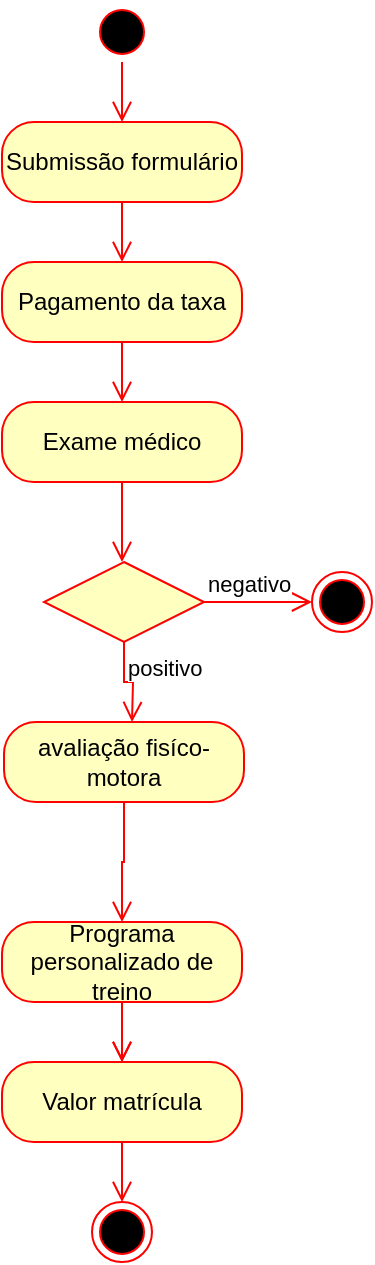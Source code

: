 <mxfile version="23.0.2" type="device" pages="3">
  <diagram name="ex1" id="b-XkX5qP2fZ_xCLN-yhR">
    <mxGraphModel dx="834" dy="1676" grid="1" gridSize="10" guides="1" tooltips="1" connect="1" arrows="1" fold="1" page="1" pageScale="1" pageWidth="827" pageHeight="1169" math="0" shadow="0">
      <root>
        <mxCell id="0" />
        <mxCell id="1" parent="0" />
        <mxCell id="CM93kpVTs5e6VY5oIbFe-1" value="" style="ellipse;html=1;shape=startState;fillColor=#000000;strokeColor=#ff0000;" vertex="1" parent="1">
          <mxGeometry x="220" y="90" width="30" height="30" as="geometry" />
        </mxCell>
        <mxCell id="CM93kpVTs5e6VY5oIbFe-2" value="" style="edgeStyle=orthogonalEdgeStyle;html=1;verticalAlign=bottom;endArrow=open;endSize=8;strokeColor=#ff0000;rounded=0;" edge="1" source="CM93kpVTs5e6VY5oIbFe-1" parent="1">
          <mxGeometry relative="1" as="geometry">
            <mxPoint x="235" y="150" as="targetPoint" />
          </mxGeometry>
        </mxCell>
        <mxCell id="CM93kpVTs5e6VY5oIbFe-3" value="Submissão formulário" style="rounded=1;whiteSpace=wrap;html=1;arcSize=40;fontColor=#000000;fillColor=#ffffc0;strokeColor=#ff0000;" vertex="1" parent="1">
          <mxGeometry x="175" y="150" width="120" height="40" as="geometry" />
        </mxCell>
        <mxCell id="CM93kpVTs5e6VY5oIbFe-4" value="" style="edgeStyle=orthogonalEdgeStyle;html=1;verticalAlign=bottom;endArrow=open;endSize=8;strokeColor=#ff0000;rounded=0;" edge="1" source="CM93kpVTs5e6VY5oIbFe-5" parent="1">
          <mxGeometry relative="1" as="geometry">
            <mxPoint x="235" y="250" as="targetPoint" />
          </mxGeometry>
        </mxCell>
        <mxCell id="CM93kpVTs5e6VY5oIbFe-6" value="" style="edgeStyle=orthogonalEdgeStyle;html=1;verticalAlign=bottom;endArrow=open;endSize=8;strokeColor=#ff0000;rounded=0;entryX=0.5;entryY=0;entryDx=0;entryDy=0;" edge="1" source="CM93kpVTs5e6VY5oIbFe-5" parent="1" target="CM93kpVTs5e6VY5oIbFe-7">
          <mxGeometry relative="1" as="geometry">
            <mxPoint x="235" y="350" as="targetPoint" />
          </mxGeometry>
        </mxCell>
        <mxCell id="CM93kpVTs5e6VY5oIbFe-7" value="Exame médico" style="rounded=1;whiteSpace=wrap;html=1;arcSize=40;fontColor=#000000;fillColor=#ffffc0;strokeColor=#ff0000;" vertex="1" parent="1">
          <mxGeometry x="175" y="290" width="120" height="40" as="geometry" />
        </mxCell>
        <mxCell id="CM93kpVTs5e6VY5oIbFe-17" value="" style="edgeStyle=orthogonalEdgeStyle;html=1;verticalAlign=bottom;endArrow=open;endSize=8;strokeColor=#ff0000;rounded=0;" edge="1" source="CM93kpVTs5e6VY5oIbFe-20" parent="1">
          <mxGeometry relative="1" as="geometry">
            <mxPoint x="235" y="650" as="targetPoint" />
          </mxGeometry>
        </mxCell>
        <mxCell id="CM93kpVTs5e6VY5oIbFe-19" value="" style="edgeStyle=orthogonalEdgeStyle;html=1;verticalAlign=bottom;endArrow=open;endSize=8;strokeColor=#ff0000;rounded=0;entryX=0.5;entryY=0;entryDx=0;entryDy=0;" edge="1" source="CM93kpVTs5e6VY5oIbFe-18" parent="1" target="CM93kpVTs5e6VY5oIbFe-20">
          <mxGeometry relative="1" as="geometry">
            <mxPoint x="235" y="740" as="targetPoint" />
          </mxGeometry>
        </mxCell>
        <mxCell id="CM93kpVTs5e6VY5oIbFe-23" value="" style="edgeStyle=orthogonalEdgeStyle;html=1;verticalAlign=bottom;endArrow=open;endSize=8;strokeColor=#ff0000;rounded=0;" edge="1" parent="1" source="CM93kpVTs5e6VY5oIbFe-3" target="CM93kpVTs5e6VY5oIbFe-5">
          <mxGeometry relative="1" as="geometry">
            <mxPoint x="235" y="250" as="targetPoint" />
            <mxPoint x="235" y="190" as="sourcePoint" />
          </mxGeometry>
        </mxCell>
        <mxCell id="CM93kpVTs5e6VY5oIbFe-5" value="Pagamento da taxa" style="rounded=1;whiteSpace=wrap;html=1;arcSize=40;fontColor=#000000;fillColor=#ffffc0;strokeColor=#ff0000;" vertex="1" parent="1">
          <mxGeometry x="175" y="220" width="120" height="40" as="geometry" />
        </mxCell>
        <mxCell id="CM93kpVTs5e6VY5oIbFe-24" value="" style="edgeStyle=orthogonalEdgeStyle;html=1;verticalAlign=bottom;endArrow=open;endSize=8;strokeColor=#ff0000;rounded=0;" edge="1" parent="1" source="CM93kpVTs5e6VY5oIbFe-7">
          <mxGeometry relative="1" as="geometry">
            <mxPoint x="235" y="370" as="targetPoint" />
            <mxPoint x="235" y="330" as="sourcePoint" />
          </mxGeometry>
        </mxCell>
        <mxCell id="CM93kpVTs5e6VY5oIbFe-16" value="avaliação fisíco-motora" style="rounded=1;whiteSpace=wrap;html=1;arcSize=40;fontColor=#000000;fillColor=#ffffc0;strokeColor=#ff0000;" vertex="1" parent="1">
          <mxGeometry x="176" y="450" width="120" height="40" as="geometry" />
        </mxCell>
        <mxCell id="CM93kpVTs5e6VY5oIbFe-26" value="" style="edgeStyle=orthogonalEdgeStyle;html=1;verticalAlign=bottom;endArrow=open;endSize=8;strokeColor=#ff0000;rounded=0;" edge="1" parent="1" source="CM93kpVTs5e6VY5oIbFe-16" target="CM93kpVTs5e6VY5oIbFe-18">
          <mxGeometry relative="1" as="geometry">
            <mxPoint x="235" y="650" as="targetPoint" />
            <mxPoint x="236" y="490" as="sourcePoint" />
          </mxGeometry>
        </mxCell>
        <mxCell id="CM93kpVTs5e6VY5oIbFe-18" value="Programa personalizado de treino" style="rounded=1;whiteSpace=wrap;html=1;arcSize=40;fontColor=#000000;fillColor=#ffffc0;strokeColor=#ff0000;" vertex="1" parent="1">
          <mxGeometry x="175" y="550" width="120" height="40" as="geometry" />
        </mxCell>
        <mxCell id="CM93kpVTs5e6VY5oIbFe-28" value="" style="edgeStyle=orthogonalEdgeStyle;html=1;verticalAlign=bottom;endArrow=open;endSize=8;strokeColor=#ff0000;rounded=0;" edge="1" parent="1" source="CM93kpVTs5e6VY5oIbFe-20" target="CM93kpVTs5e6VY5oIbFe-22">
          <mxGeometry relative="1" as="geometry">
            <mxPoint x="236" y="840" as="targetPoint" />
            <mxPoint x="235" y="690" as="sourcePoint" />
          </mxGeometry>
        </mxCell>
        <mxCell id="CM93kpVTs5e6VY5oIbFe-22" value="" style="ellipse;html=1;shape=endState;fillColor=#000000;strokeColor=#ff0000;" vertex="1" parent="1">
          <mxGeometry x="220" y="690" width="30" height="30" as="geometry" />
        </mxCell>
        <mxCell id="CM93kpVTs5e6VY5oIbFe-12" value="" style="ellipse;html=1;shape=endState;fillColor=#000000;strokeColor=#ff0000;" vertex="1" parent="1">
          <mxGeometry x="330" y="375" width="30" height="30" as="geometry" />
        </mxCell>
        <mxCell id="CM93kpVTs5e6VY5oIbFe-30" value="" style="edgeStyle=orthogonalEdgeStyle;html=1;verticalAlign=bottom;endArrow=open;endSize=8;strokeColor=#ff0000;rounded=0;" edge="1" parent="1" source="CM93kpVTs5e6VY5oIbFe-18" target="CM93kpVTs5e6VY5oIbFe-20">
          <mxGeometry relative="1" as="geometry">
            <mxPoint x="235" y="650" as="targetPoint" />
            <mxPoint x="235" y="590" as="sourcePoint" />
          </mxGeometry>
        </mxCell>
        <mxCell id="CM93kpVTs5e6VY5oIbFe-20" value="Valor matrícula" style="rounded=1;whiteSpace=wrap;html=1;arcSize=40;fontColor=#000000;fillColor=#ffffc0;strokeColor=#ff0000;" vertex="1" parent="1">
          <mxGeometry x="175" y="620" width="120" height="40" as="geometry" />
        </mxCell>
        <mxCell id="zmEaGUUcTGZCiLy6iSV4-1" value="" style="rhombus;whiteSpace=wrap;html=1;fontColor=#000000;fillColor=#ffffc0;strokeColor=#ff0000;" vertex="1" parent="1">
          <mxGeometry x="196" y="370" width="80" height="40" as="geometry" />
        </mxCell>
        <mxCell id="zmEaGUUcTGZCiLy6iSV4-2" value="negativo" style="edgeStyle=orthogonalEdgeStyle;html=1;align=left;verticalAlign=bottom;endArrow=open;endSize=8;strokeColor=#ff0000;rounded=0;entryX=0;entryY=0.5;entryDx=0;entryDy=0;" edge="1" source="zmEaGUUcTGZCiLy6iSV4-1" parent="1" target="CM93kpVTs5e6VY5oIbFe-12">
          <mxGeometry x="-1" relative="1" as="geometry">
            <mxPoint x="380" y="380" as="targetPoint" />
          </mxGeometry>
        </mxCell>
        <mxCell id="zmEaGUUcTGZCiLy6iSV4-3" value="positivo" style="edgeStyle=orthogonalEdgeStyle;html=1;align=left;verticalAlign=top;endArrow=open;endSize=8;strokeColor=#ff0000;rounded=0;" edge="1" source="zmEaGUUcTGZCiLy6iSV4-1" parent="1">
          <mxGeometry x="-1" relative="1" as="geometry">
            <mxPoint x="240" y="450" as="targetPoint" />
          </mxGeometry>
        </mxCell>
      </root>
    </mxGraphModel>
  </diagram>
  <diagram id="PKM4-gCJfJqe54goO1Hq" name="ex2">
    <mxGraphModel dx="834" dy="1676" grid="1" gridSize="10" guides="1" tooltips="1" connect="1" arrows="1" fold="1" page="1" pageScale="1" pageWidth="827" pageHeight="1169" math="0" shadow="0">
      <root>
        <mxCell id="0" />
        <mxCell id="1" parent="0" />
        <mxCell id="3tjGS0jUh6fOTT5Fylfo-1" value="" style="ellipse;html=1;shape=startState;fillColor=#000000;strokeColor=#ff0000;" vertex="1" parent="1">
          <mxGeometry x="290" y="70" width="30" height="30" as="geometry" />
        </mxCell>
        <mxCell id="3tjGS0jUh6fOTT5Fylfo-2" value="" style="edgeStyle=orthogonalEdgeStyle;html=1;verticalAlign=bottom;endArrow=open;endSize=8;strokeColor=#ff0000;rounded=0;" edge="1" source="3tjGS0jUh6fOTT5Fylfo-1" parent="1">
          <mxGeometry relative="1" as="geometry">
            <mxPoint x="305" y="140" as="targetPoint" />
          </mxGeometry>
        </mxCell>
        <mxCell id="3tjGS0jUh6fOTT5Fylfo-3" value="Deteta a presença do veículo" style="rounded=1;whiteSpace=wrap;html=1;arcSize=40;fontColor=#000000;fillColor=#ffffc0;strokeColor=#ff0000;" vertex="1" parent="1">
          <mxGeometry x="245" y="140" width="120" height="40" as="geometry" />
        </mxCell>
        <mxCell id="3tjGS0jUh6fOTT5Fylfo-4" value="" style="edgeStyle=orthogonalEdgeStyle;html=1;verticalAlign=bottom;endArrow=open;endSize=8;strokeColor=#ff0000;rounded=0;" edge="1" source="3tjGS0jUh6fOTT5Fylfo-3" parent="1">
          <mxGeometry relative="1" as="geometry">
            <mxPoint x="305" y="220" as="targetPoint" />
          </mxGeometry>
        </mxCell>
        <mxCell id="3tjGS0jUh6fOTT5Fylfo-5" value="" style="rhombus;whiteSpace=wrap;html=1;fontColor=#000000;fillColor=#ffffc0;strokeColor=#ff0000;" vertex="1" parent="1">
          <mxGeometry x="265" y="220" width="80" height="40" as="geometry" />
        </mxCell>
        <mxCell id="3tjGS0jUh6fOTT5Fylfo-6" value="cheio" style="edgeStyle=orthogonalEdgeStyle;html=1;align=left;verticalAlign=bottom;endArrow=open;endSize=8;strokeColor=#ff0000;rounded=0;" edge="1" source="3tjGS0jUh6fOTT5Fylfo-5" parent="1">
          <mxGeometry x="-1" relative="1" as="geometry">
            <mxPoint x="420" y="240" as="targetPoint" />
          </mxGeometry>
        </mxCell>
        <mxCell id="3tjGS0jUh6fOTT5Fylfo-7" value="vago" style="edgeStyle=orthogonalEdgeStyle;html=1;align=left;verticalAlign=top;endArrow=open;endSize=8;strokeColor=#ff0000;rounded=0;" edge="1" source="3tjGS0jUh6fOTT5Fylfo-5" parent="1">
          <mxGeometry x="-1" relative="1" as="geometry">
            <mxPoint x="305" y="320" as="targetPoint" />
          </mxGeometry>
        </mxCell>
        <mxCell id="3tjGS0jUh6fOTT5Fylfo-8" value="Informa que está esgotada" style="rounded=1;whiteSpace=wrap;html=1;arcSize=40;fontColor=#000000;fillColor=#ffffc0;strokeColor=#ff0000;" vertex="1" parent="1">
          <mxGeometry x="420" y="220" width="120" height="40" as="geometry" />
        </mxCell>
        <mxCell id="3tjGS0jUh6fOTT5Fylfo-9" value="" style="edgeStyle=orthogonalEdgeStyle;html=1;verticalAlign=bottom;endArrow=open;endSize=8;strokeColor=#ff0000;rounded=0;" edge="1" source="3tjGS0jUh6fOTT5Fylfo-8" parent="1">
          <mxGeometry relative="1" as="geometry">
            <mxPoint x="480" y="320" as="targetPoint" />
          </mxGeometry>
        </mxCell>
        <mxCell id="3tjGS0jUh6fOTT5Fylfo-10" value="" style="ellipse;html=1;shape=endState;fillColor=#000000;strokeColor=#ff0000;" vertex="1" parent="1">
          <mxGeometry x="465" y="320" width="30" height="30" as="geometry" />
        </mxCell>
        <mxCell id="3tjGS0jUh6fOTT5Fylfo-11" value="Identifica a matrícula do veículo" style="rounded=1;whiteSpace=wrap;html=1;arcSize=40;fontColor=#000000;fillColor=#ffffc0;strokeColor=#ff0000;" vertex="1" parent="1">
          <mxGeometry x="245" y="320" width="120" height="40" as="geometry" />
        </mxCell>
        <mxCell id="3tjGS0jUh6fOTT5Fylfo-12" value="" style="edgeStyle=orthogonalEdgeStyle;html=1;verticalAlign=bottom;endArrow=open;endSize=8;strokeColor=#ff0000;rounded=0;" edge="1" source="3tjGS0jUh6fOTT5Fylfo-11" parent="1">
          <mxGeometry relative="1" as="geometry">
            <mxPoint x="305" y="400" as="targetPoint" />
          </mxGeometry>
        </mxCell>
        <mxCell id="3tjGS0jUh6fOTT5Fylfo-39" value="" style="edgeStyle=orthogonalEdgeStyle;rounded=0;orthogonalLoop=1;jettySize=auto;html=1;strokeColor=#CC0000;" edge="1" parent="1" source="3tjGS0jUh6fOTT5Fylfo-13" target="3tjGS0jUh6fOTT5Fylfo-15">
          <mxGeometry relative="1" as="geometry" />
        </mxCell>
        <mxCell id="3tjGS0jUh6fOTT5Fylfo-13" value="Regista a entrada" style="rounded=1;whiteSpace=wrap;html=1;arcSize=40;fontColor=#000000;fillColor=#ffffc0;strokeColor=#ff0000;" vertex="1" parent="1">
          <mxGeometry x="245" y="400" width="120" height="40" as="geometry" />
        </mxCell>
        <mxCell id="3tjGS0jUh6fOTT5Fylfo-22" style="edgeStyle=orthogonalEdgeStyle;rounded=0;orthogonalLoop=1;jettySize=auto;html=1;strokeColor=#CC0000;" edge="1" parent="1" source="3tjGS0jUh6fOTT5Fylfo-15" target="3tjGS0jUh6fOTT5Fylfo-17">
          <mxGeometry relative="1" as="geometry" />
        </mxCell>
        <mxCell id="3tjGS0jUh6fOTT5Fylfo-15" value="Emite o bilhete" style="rounded=1;whiteSpace=wrap;html=1;arcSize=40;fontColor=#000000;fillColor=#ffffc0;strokeColor=#ff0000;" vertex="1" parent="1">
          <mxGeometry x="245" y="470" width="120" height="40" as="geometry" />
        </mxCell>
        <mxCell id="3tjGS0jUh6fOTT5Fylfo-23" style="edgeStyle=orthogonalEdgeStyle;rounded=0;orthogonalLoop=1;jettySize=auto;html=1;strokeColor=#CC0000;" edge="1" parent="1" source="3tjGS0jUh6fOTT5Fylfo-17">
          <mxGeometry relative="1" as="geometry">
            <mxPoint x="310" y="580" as="targetPoint" />
            <Array as="points">
              <mxPoint x="120" y="540" />
              <mxPoint x="311" y="540" />
            </Array>
          </mxGeometry>
        </mxCell>
        <mxCell id="3tjGS0jUh6fOTT5Fylfo-17" value="Retira o bilhete" style="rounded=1;whiteSpace=wrap;html=1;arcSize=40;fontColor=#000000;fillColor=#ffffc0;strokeColor=#ff0000;" vertex="1" parent="1">
          <mxGeometry x="60" y="470" width="120" height="40" as="geometry" />
        </mxCell>
        <mxCell id="3tjGS0jUh6fOTT5Fylfo-20" value="" style="endArrow=none;html=1;rounded=0;" edge="1" parent="1">
          <mxGeometry width="50" height="50" relative="1" as="geometry">
            <mxPoint x="210" y="700" as="sourcePoint" />
            <mxPoint x="210" y="80" as="targetPoint" />
          </mxGeometry>
        </mxCell>
        <mxCell id="3tjGS0jUh6fOTT5Fylfo-21" value="Condutor" style="text;html=1;strokeColor=none;fillColor=none;align=center;verticalAlign=middle;whiteSpace=wrap;rounded=0;" vertex="1" parent="1">
          <mxGeometry x="90" y="50" width="60" height="30" as="geometry" />
        </mxCell>
        <mxCell id="3tjGS0jUh6fOTT5Fylfo-24" value="Abre a cancela" style="rounded=1;whiteSpace=wrap;html=1;arcSize=40;fontColor=#000000;fillColor=#ffffc0;strokeColor=#ff0000;" vertex="1" parent="1">
          <mxGeometry x="250" y="580" width="120" height="40" as="geometry" />
        </mxCell>
        <mxCell id="3tjGS0jUh6fOTT5Fylfo-25" value="" style="edgeStyle=orthogonalEdgeStyle;html=1;verticalAlign=bottom;endArrow=open;endSize=8;strokeColor=#ff0000;rounded=0;" edge="1" source="3tjGS0jUh6fOTT5Fylfo-24" parent="1">
          <mxGeometry relative="1" as="geometry">
            <mxPoint x="310" y="660" as="targetPoint" />
          </mxGeometry>
        </mxCell>
        <mxCell id="3tjGS0jUh6fOTT5Fylfo-26" value="Deteta o veículo" style="rounded=1;whiteSpace=wrap;html=1;arcSize=40;fontColor=#000000;fillColor=#ffffc0;strokeColor=#ff0000;" vertex="1" parent="1">
          <mxGeometry x="250" y="660" width="120" height="40" as="geometry" />
        </mxCell>
        <mxCell id="3tjGS0jUh6fOTT5Fylfo-27" value="" style="edgeStyle=orthogonalEdgeStyle;html=1;verticalAlign=bottom;endArrow=open;endSize=8;strokeColor=#ff0000;rounded=0;" edge="1" source="3tjGS0jUh6fOTT5Fylfo-26" parent="1">
          <mxGeometry relative="1" as="geometry">
            <mxPoint x="310" y="730" as="targetPoint" />
          </mxGeometry>
        </mxCell>
        <mxCell id="3tjGS0jUh6fOTT5Fylfo-30" style="edgeStyle=orthogonalEdgeStyle;rounded=0;orthogonalLoop=1;jettySize=auto;html=1;exitX=0.25;exitY=0.5;exitDx=0;exitDy=0;exitPerimeter=0;strokeColor=#CC0000;" edge="1" parent="1" source="3tjGS0jUh6fOTT5Fylfo-28" target="3tjGS0jUh6fOTT5Fylfo-33">
          <mxGeometry relative="1" as="geometry">
            <mxPoint x="260" y="820" as="targetPoint" />
          </mxGeometry>
        </mxCell>
        <mxCell id="3tjGS0jUh6fOTT5Fylfo-31" style="edgeStyle=orthogonalEdgeStyle;rounded=0;orthogonalLoop=1;jettySize=auto;html=1;exitX=0.75;exitY=0.5;exitDx=0;exitDy=0;exitPerimeter=0;strokeColor=#CC0000;" edge="1" parent="1" source="3tjGS0jUh6fOTT5Fylfo-28" target="3tjGS0jUh6fOTT5Fylfo-32">
          <mxGeometry relative="1" as="geometry">
            <mxPoint x="360" y="820" as="targetPoint" />
          </mxGeometry>
        </mxCell>
        <mxCell id="3tjGS0jUh6fOTT5Fylfo-28" value="" style="shape=line;html=1;strokeWidth=6;strokeColor=#ff0000;" vertex="1" parent="1">
          <mxGeometry x="210" y="730" width="200" height="10" as="geometry" />
        </mxCell>
        <mxCell id="3tjGS0jUh6fOTT5Fylfo-32" value="fecha a cancela" style="rounded=1;whiteSpace=wrap;html=1;arcSize=40;fontColor=#000000;fillColor=#ffffc0;strokeColor=#ff0000;" vertex="1" parent="1">
          <mxGeometry x="365" y="800" width="120" height="40" as="geometry" />
        </mxCell>
        <mxCell id="3tjGS0jUh6fOTT5Fylfo-33" value="Incrementa o contator de lotação" style="rounded=1;whiteSpace=wrap;html=1;arcSize=40;fontColor=#000000;fillColor=#ffffc0;strokeColor=#ff0000;" vertex="1" parent="1">
          <mxGeometry x="145" y="800" width="120" height="40" as="geometry" />
        </mxCell>
        <mxCell id="3tjGS0jUh6fOTT5Fylfo-34" value="" style="shape=line;html=1;strokeWidth=6;strokeColor=#ff0000;" vertex="1" parent="1">
          <mxGeometry x="210" y="900" width="200" height="10" as="geometry" />
        </mxCell>
        <mxCell id="3tjGS0jUh6fOTT5Fylfo-35" value="" style="edgeStyle=orthogonalEdgeStyle;html=1;verticalAlign=bottom;endArrow=open;endSize=8;strokeColor=#ff0000;rounded=0;" edge="1" source="3tjGS0jUh6fOTT5Fylfo-34" parent="1">
          <mxGeometry relative="1" as="geometry">
            <mxPoint x="310" y="940" as="targetPoint" />
          </mxGeometry>
        </mxCell>
        <mxCell id="3tjGS0jUh6fOTT5Fylfo-36" value="" style="ellipse;html=1;shape=endState;fillColor=#000000;strokeColor=#ff0000;" vertex="1" parent="1">
          <mxGeometry x="295" y="941" width="30" height="30" as="geometry" />
        </mxCell>
        <mxCell id="3tjGS0jUh6fOTT5Fylfo-37" style="edgeStyle=orthogonalEdgeStyle;rounded=0;orthogonalLoop=1;jettySize=auto;html=1;entryX=0.25;entryY=0.5;entryDx=0;entryDy=0;entryPerimeter=0;strokeColor=#CC0000;" edge="1" parent="1" source="3tjGS0jUh6fOTT5Fylfo-33" target="3tjGS0jUh6fOTT5Fylfo-34">
          <mxGeometry relative="1" as="geometry" />
        </mxCell>
        <mxCell id="3tjGS0jUh6fOTT5Fylfo-38" style="edgeStyle=orthogonalEdgeStyle;rounded=0;orthogonalLoop=1;jettySize=auto;html=1;entryX=0.75;entryY=0.5;entryDx=0;entryDy=0;entryPerimeter=0;strokeColor=#CC0000;" edge="1" parent="1" source="3tjGS0jUh6fOTT5Fylfo-32" target="3tjGS0jUh6fOTT5Fylfo-34">
          <mxGeometry relative="1" as="geometry" />
        </mxCell>
        <mxCell id="3tjGS0jUh6fOTT5Fylfo-40" value="Sistema" style="text;html=1;strokeColor=none;fillColor=none;align=center;verticalAlign=middle;whiteSpace=wrap;rounded=0;" vertex="1" parent="1">
          <mxGeometry x="345" y="50" width="60" height="30" as="geometry" />
        </mxCell>
      </root>
    </mxGraphModel>
  </diagram>
  <diagram id="FdT9cEwURW2icmymFS8q" name="ex3">
    <mxGraphModel dx="818" dy="731" grid="1" gridSize="10" guides="1" tooltips="1" connect="1" arrows="1" fold="1" page="1" pageScale="1" pageWidth="827" pageHeight="1169" math="0" shadow="0">
      <root>
        <mxCell id="0" />
        <mxCell id="1" parent="0" />
        <mxCell id="badH-MfwJxT1OwqrO75G-1" value="" style="ellipse;html=1;shape=startState;fillColor=#000000;strokeColor=#ff0000;" vertex="1" parent="1">
          <mxGeometry x="175" y="140" width="30" height="30" as="geometry" />
        </mxCell>
        <mxCell id="badH-MfwJxT1OwqrO75G-2" value="" style="edgeStyle=orthogonalEdgeStyle;html=1;verticalAlign=bottom;endArrow=open;endSize=8;strokeColor=#ff0000;rounded=0;" edge="1" source="badH-MfwJxT1OwqrO75G-1" parent="1">
          <mxGeometry relative="1" as="geometry">
            <mxPoint x="190" y="210" as="targetPoint" />
          </mxGeometry>
        </mxCell>
        <mxCell id="badH-MfwJxT1OwqrO75G-3" value="" style="endArrow=none;html=1;rounded=0;" edge="1" parent="1">
          <mxGeometry width="50" height="50" relative="1" as="geometry">
            <mxPoint x="280" y="700" as="sourcePoint" />
            <mxPoint x="280" y="140" as="targetPoint" />
          </mxGeometry>
        </mxCell>
        <mxCell id="badH-MfwJxT1OwqrO75G-4" value="leitores" style="text;html=1;strokeColor=none;fillColor=none;align=center;verticalAlign=middle;whiteSpace=wrap;rounded=0;" vertex="1" parent="1">
          <mxGeometry x="140" y="100" width="60" height="30" as="geometry" />
        </mxCell>
        <mxCell id="badH-MfwJxT1OwqrO75G-5" value="Apresentar sugestão" style="rounded=1;whiteSpace=wrap;html=1;arcSize=40;fontColor=#000000;fillColor=#ffffc0;strokeColor=#ff0000;" vertex="1" parent="1">
          <mxGeometry x="130" y="210" width="120" height="40" as="geometry" />
        </mxCell>
        <mxCell id="badH-MfwJxT1OwqrO75G-6" value="" style="edgeStyle=orthogonalEdgeStyle;html=1;verticalAlign=bottom;endArrow=open;endSize=8;strokeColor=#ff0000;rounded=0;entryX=0;entryY=0.5;entryDx=0;entryDy=0;" edge="1" source="badH-MfwJxT1OwqrO75G-5" parent="1" target="badH-MfwJxT1OwqrO75G-8">
          <mxGeometry relative="1" as="geometry">
            <mxPoint x="190" y="290" as="targetPoint" />
          </mxGeometry>
        </mxCell>
        <mxCell id="badH-MfwJxT1OwqrO75G-7" value="* obra não disponével" style="text;html=1;strokeColor=none;fillColor=none;align=center;verticalAlign=middle;whiteSpace=wrap;rounded=0;" vertex="1" parent="1">
          <mxGeometry x="120" y="170" width="60" height="30" as="geometry" />
        </mxCell>
        <mxCell id="badH-MfwJxT1OwqrO75G-8" value="envia ao fornecedor uma proposta" style="rounded=1;whiteSpace=wrap;html=1;arcSize=40;fontColor=#000000;fillColor=#ffffc0;strokeColor=#ff0000;" vertex="1" parent="1">
          <mxGeometry x="324" y="210" width="120" height="40" as="geometry" />
        </mxCell>
        <mxCell id="badH-MfwJxT1OwqrO75G-9" value="" style="edgeStyle=orthogonalEdgeStyle;html=1;verticalAlign=bottom;endArrow=open;endSize=8;strokeColor=#ff0000;rounded=0;" edge="1" source="badH-MfwJxT1OwqrO75G-8" parent="1">
          <mxGeometry relative="1" as="geometry">
            <mxPoint x="384" y="290" as="targetPoint" />
            <Array as="points">
              <mxPoint x="384" y="280" />
              <mxPoint x="384" y="280" />
            </Array>
          </mxGeometry>
        </mxCell>
        <mxCell id="badH-MfwJxT1OwqrO75G-11" value="Livreiro" style="text;html=1;strokeColor=none;fillColor=none;align=center;verticalAlign=middle;whiteSpace=wrap;rounded=0;" vertex="1" parent="1">
          <mxGeometry x="354" y="100" width="60" height="30" as="geometry" />
        </mxCell>
        <mxCell id="badH-MfwJxT1OwqrO75G-12" value="Recebe a proposta" style="rounded=1;whiteSpace=wrap;html=1;arcSize=40;fontColor=#000000;fillColor=#ffffc0;strokeColor=#ff0000;" vertex="1" parent="1">
          <mxGeometry x="530" y="210" width="120" height="40" as="geometry" />
        </mxCell>
        <mxCell id="badH-MfwJxT1OwqrO75G-14" value="Elabora um orçamento" style="rounded=1;whiteSpace=wrap;html=1;arcSize=40;fontColor=#000000;fillColor=#ffffc0;strokeColor=#ff0000;" vertex="1" parent="1">
          <mxGeometry x="324" y="360" width="120" height="40" as="geometry" />
        </mxCell>
        <mxCell id="badH-MfwJxT1OwqrO75G-15" value="" style="edgeStyle=orthogonalEdgeStyle;html=1;verticalAlign=bottom;endArrow=open;endSize=8;strokeColor=#ff0000;rounded=0;" edge="1" source="badH-MfwJxT1OwqrO75G-14" parent="1">
          <mxGeometry relative="1" as="geometry">
            <mxPoint x="384" y="430" as="targetPoint" />
          </mxGeometry>
        </mxCell>
        <mxCell id="GkBxdxM6NTVWO-EHvjse-1" value="Fornecedor" style="text;html=1;strokeColor=none;fillColor=none;align=center;verticalAlign=middle;whiteSpace=wrap;rounded=0;" vertex="1" parent="1">
          <mxGeometry x="550" y="100" width="60" height="30" as="geometry" />
        </mxCell>
        <mxCell id="GkBxdxM6NTVWO-EHvjse-2" value="" style="endArrow=none;html=1;rounded=0;" edge="1" parent="1">
          <mxGeometry width="50" height="50" relative="1" as="geometry">
            <mxPoint x="480" y="700" as="sourcePoint" />
            <mxPoint x="480" y="140" as="targetPoint" />
          </mxGeometry>
        </mxCell>
        <mxCell id="GkBxdxM6NTVWO-EHvjse-3" value="&lt;font style=&quot;font-size: 36px;&quot;&gt;Não foi concluído por falta de conhecimento&lt;/font&gt;" style="text;html=1;strokeColor=none;fillColor=none;align=center;verticalAlign=middle;whiteSpace=wrap;rounded=0;" vertex="1" parent="1">
          <mxGeometry x="80" y="430" width="400" height="140" as="geometry" />
        </mxCell>
        <mxCell id="GkBxdxM6NTVWO-EHvjse-4" value="&lt;font style=&quot;font-size: 24px;&quot;&gt;O livreiro é o fornecedor???&lt;/font&gt;" style="text;html=1;strokeColor=none;fillColor=none;align=center;verticalAlign=middle;whiteSpace=wrap;rounded=0;" vertex="1" parent="1">
          <mxGeometry x="390" y="30" width="170" height="70" as="geometry" />
        </mxCell>
      </root>
    </mxGraphModel>
  </diagram>
</mxfile>
